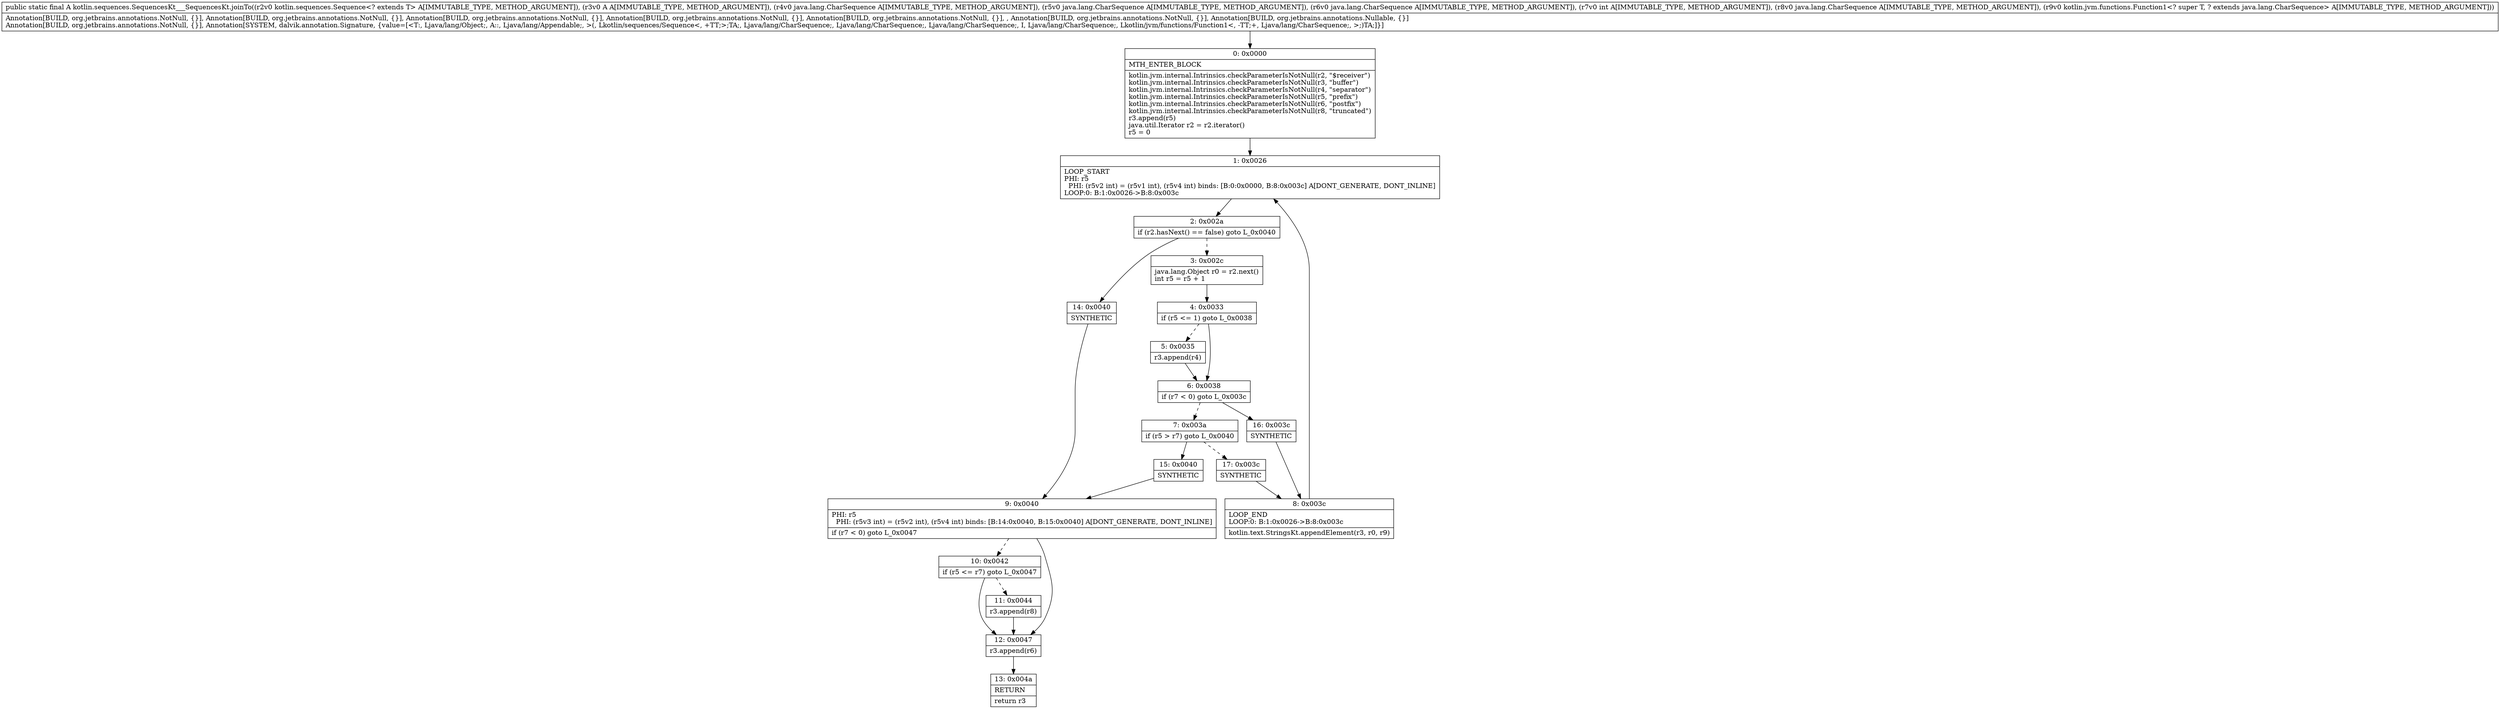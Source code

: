 digraph "CFG forkotlin.sequences.SequencesKt___SequencesKt.joinTo(Lkotlin\/sequences\/Sequence;Ljava\/lang\/Appendable;Ljava\/lang\/CharSequence;Ljava\/lang\/CharSequence;Ljava\/lang\/CharSequence;ILjava\/lang\/CharSequence;Lkotlin\/jvm\/functions\/Function1;)Ljava\/lang\/Appendable;" {
Node_0 [shape=record,label="{0\:\ 0x0000|MTH_ENTER_BLOCK\l|kotlin.jvm.internal.Intrinsics.checkParameterIsNotNull(r2, \"$receiver\")\lkotlin.jvm.internal.Intrinsics.checkParameterIsNotNull(r3, \"buffer\")\lkotlin.jvm.internal.Intrinsics.checkParameterIsNotNull(r4, \"separator\")\lkotlin.jvm.internal.Intrinsics.checkParameterIsNotNull(r5, \"prefix\")\lkotlin.jvm.internal.Intrinsics.checkParameterIsNotNull(r6, \"postfix\")\lkotlin.jvm.internal.Intrinsics.checkParameterIsNotNull(r8, \"truncated\")\lr3.append(r5)\ljava.util.Iterator r2 = r2.iterator()\lr5 = 0\l}"];
Node_1 [shape=record,label="{1\:\ 0x0026|LOOP_START\lPHI: r5 \l  PHI: (r5v2 int) = (r5v1 int), (r5v4 int) binds: [B:0:0x0000, B:8:0x003c] A[DONT_GENERATE, DONT_INLINE]\lLOOP:0: B:1:0x0026\-\>B:8:0x003c\l}"];
Node_2 [shape=record,label="{2\:\ 0x002a|if (r2.hasNext() == false) goto L_0x0040\l}"];
Node_3 [shape=record,label="{3\:\ 0x002c|java.lang.Object r0 = r2.next()\lint r5 = r5 + 1\l}"];
Node_4 [shape=record,label="{4\:\ 0x0033|if (r5 \<= 1) goto L_0x0038\l}"];
Node_5 [shape=record,label="{5\:\ 0x0035|r3.append(r4)\l}"];
Node_6 [shape=record,label="{6\:\ 0x0038|if (r7 \< 0) goto L_0x003c\l}"];
Node_7 [shape=record,label="{7\:\ 0x003a|if (r5 \> r7) goto L_0x0040\l}"];
Node_8 [shape=record,label="{8\:\ 0x003c|LOOP_END\lLOOP:0: B:1:0x0026\-\>B:8:0x003c\l|kotlin.text.StringsKt.appendElement(r3, r0, r9)\l}"];
Node_9 [shape=record,label="{9\:\ 0x0040|PHI: r5 \l  PHI: (r5v3 int) = (r5v2 int), (r5v4 int) binds: [B:14:0x0040, B:15:0x0040] A[DONT_GENERATE, DONT_INLINE]\l|if (r7 \< 0) goto L_0x0047\l}"];
Node_10 [shape=record,label="{10\:\ 0x0042|if (r5 \<= r7) goto L_0x0047\l}"];
Node_11 [shape=record,label="{11\:\ 0x0044|r3.append(r8)\l}"];
Node_12 [shape=record,label="{12\:\ 0x0047|r3.append(r6)\l}"];
Node_13 [shape=record,label="{13\:\ 0x004a|RETURN\l|return r3\l}"];
Node_14 [shape=record,label="{14\:\ 0x0040|SYNTHETIC\l}"];
Node_15 [shape=record,label="{15\:\ 0x0040|SYNTHETIC\l}"];
Node_16 [shape=record,label="{16\:\ 0x003c|SYNTHETIC\l}"];
Node_17 [shape=record,label="{17\:\ 0x003c|SYNTHETIC\l}"];
MethodNode[shape=record,label="{public static final A kotlin.sequences.SequencesKt___SequencesKt.joinTo((r2v0 kotlin.sequences.Sequence\<? extends T\> A[IMMUTABLE_TYPE, METHOD_ARGUMENT]), (r3v0 A A[IMMUTABLE_TYPE, METHOD_ARGUMENT]), (r4v0 java.lang.CharSequence A[IMMUTABLE_TYPE, METHOD_ARGUMENT]), (r5v0 java.lang.CharSequence A[IMMUTABLE_TYPE, METHOD_ARGUMENT]), (r6v0 java.lang.CharSequence A[IMMUTABLE_TYPE, METHOD_ARGUMENT]), (r7v0 int A[IMMUTABLE_TYPE, METHOD_ARGUMENT]), (r8v0 java.lang.CharSequence A[IMMUTABLE_TYPE, METHOD_ARGUMENT]), (r9v0 kotlin.jvm.functions.Function1\<? super T, ? extends java.lang.CharSequence\> A[IMMUTABLE_TYPE, METHOD_ARGUMENT]))  | Annotation[BUILD, org.jetbrains.annotations.NotNull, \{\}], Annotation[BUILD, org.jetbrains.annotations.NotNull, \{\}], Annotation[BUILD, org.jetbrains.annotations.NotNull, \{\}], Annotation[BUILD, org.jetbrains.annotations.NotNull, \{\}], Annotation[BUILD, org.jetbrains.annotations.NotNull, \{\}], , Annotation[BUILD, org.jetbrains.annotations.NotNull, \{\}], Annotation[BUILD, org.jetbrains.annotations.Nullable, \{\}]\lAnnotation[BUILD, org.jetbrains.annotations.NotNull, \{\}], Annotation[SYSTEM, dalvik.annotation.Signature, \{value=[\<T:, Ljava\/lang\/Object;, A::, Ljava\/lang\/Appendable;, \>(, Lkotlin\/sequences\/Sequence\<, +TT;\>;TA;, Ljava\/lang\/CharSequence;, Ljava\/lang\/CharSequence;, Ljava\/lang\/CharSequence;, I, Ljava\/lang\/CharSequence;, Lkotlin\/jvm\/functions\/Function1\<, \-TT;+, Ljava\/lang\/CharSequence;, \>;)TA;]\}]\l}"];
MethodNode -> Node_0;
Node_0 -> Node_1;
Node_1 -> Node_2;
Node_2 -> Node_3[style=dashed];
Node_2 -> Node_14;
Node_3 -> Node_4;
Node_4 -> Node_5[style=dashed];
Node_4 -> Node_6;
Node_5 -> Node_6;
Node_6 -> Node_7[style=dashed];
Node_6 -> Node_16;
Node_7 -> Node_15;
Node_7 -> Node_17[style=dashed];
Node_8 -> Node_1;
Node_9 -> Node_10[style=dashed];
Node_9 -> Node_12;
Node_10 -> Node_11[style=dashed];
Node_10 -> Node_12;
Node_11 -> Node_12;
Node_12 -> Node_13;
Node_14 -> Node_9;
Node_15 -> Node_9;
Node_16 -> Node_8;
Node_17 -> Node_8;
}

